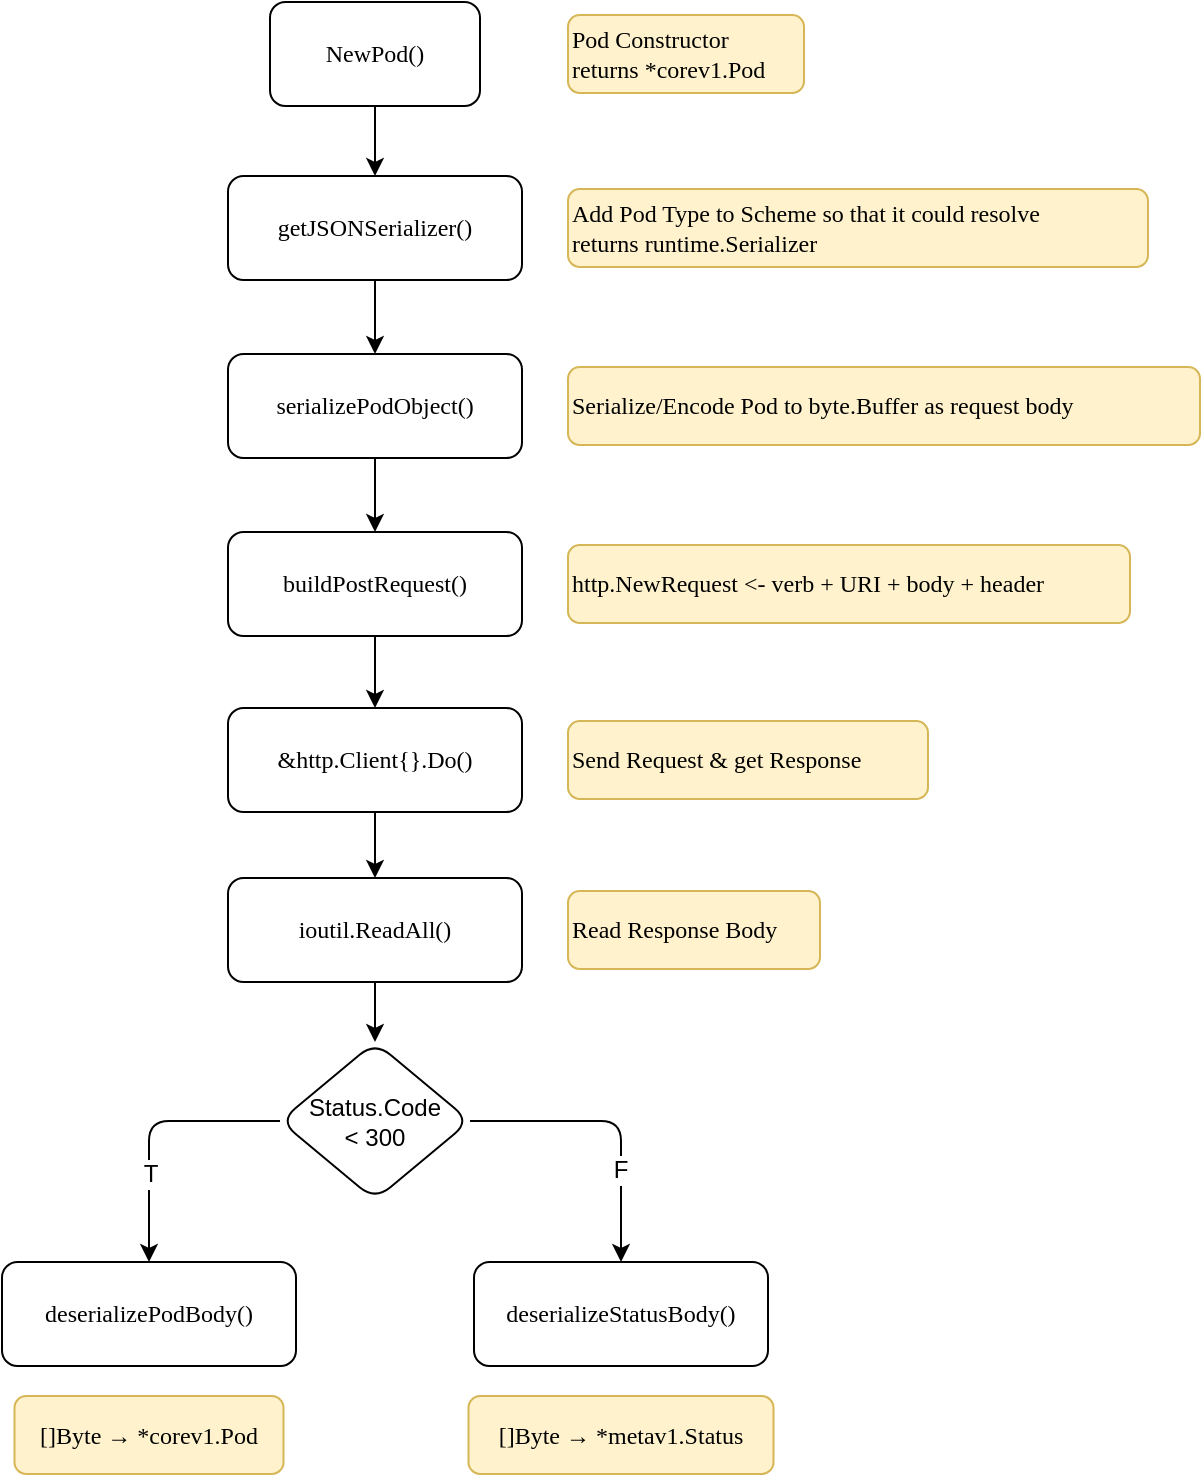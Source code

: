<mxfile version="21.6.1" type="device">
  <diagram name="Page-1" id="6RotF6Kkoed3Y5r-0wfT">
    <mxGraphModel dx="819" dy="482" grid="0" gridSize="10" guides="1" tooltips="1" connect="1" arrows="1" fold="1" page="1" pageScale="1" pageWidth="3300" pageHeight="2339" math="0" shadow="0">
      <root>
        <mxCell id="0" />
        <mxCell id="1" parent="0" />
        <mxCell id="DZsX4ZuEP-fXO9HatSY_-6" style="edgeStyle=orthogonalEdgeStyle;rounded=1;orthogonalLoop=1;jettySize=auto;html=1;fontFamily=Comic Sans MS;fontSize=12;fontColor=default;" edge="1" parent="1" source="DZsX4ZuEP-fXO9HatSY_-3" target="DZsX4ZuEP-fXO9HatSY_-7">
          <mxGeometry relative="1" as="geometry">
            <mxPoint x="476.486" y="560" as="targetPoint" />
          </mxGeometry>
        </mxCell>
        <mxCell id="DZsX4ZuEP-fXO9HatSY_-3" value="NewPod()" style="rounded=1;whiteSpace=wrap;html=1;strokeColor=default;fontFamily=Comic Sans MS;fontSize=12;fontColor=default;fillColor=default;" vertex="1" parent="1">
          <mxGeometry x="424" y="475" width="105" height="52" as="geometry" />
        </mxCell>
        <mxCell id="DZsX4ZuEP-fXO9HatSY_-4" value="Pod Constructor&lt;br&gt;returns *corev1.Pod" style="text;html=1;strokeColor=#d6b656;fillColor=#fff2cc;align=left;verticalAlign=middle;whiteSpace=wrap;rounded=1;fontSize=12;fontFamily=Comic Sans MS;" vertex="1" parent="1">
          <mxGeometry x="573" y="481.5" width="118" height="39" as="geometry" />
        </mxCell>
        <mxCell id="DZsX4ZuEP-fXO9HatSY_-10" style="edgeStyle=orthogonalEdgeStyle;rounded=1;orthogonalLoop=1;jettySize=auto;html=1;fontFamily=Comic Sans MS;fontSize=12;fontColor=default;" edge="1" parent="1" source="DZsX4ZuEP-fXO9HatSY_-7" target="DZsX4ZuEP-fXO9HatSY_-9">
          <mxGeometry relative="1" as="geometry" />
        </mxCell>
        <mxCell id="DZsX4ZuEP-fXO9HatSY_-7" value="getJSONSerializer()" style="rounded=1;whiteSpace=wrap;html=1;strokeColor=default;fontFamily=Comic Sans MS;fontSize=12;fontColor=default;fillColor=default;" vertex="1" parent="1">
          <mxGeometry x="403" y="562" width="147" height="52" as="geometry" />
        </mxCell>
        <mxCell id="DZsX4ZuEP-fXO9HatSY_-8" value="Add Pod Type to Scheme so that it could resolve&lt;br&gt;returns&amp;nbsp;runtime.Serializer" style="text;html=1;strokeColor=#d6b656;fillColor=#fff2cc;align=left;verticalAlign=middle;whiteSpace=wrap;rounded=1;fontSize=12;fontFamily=Comic Sans MS;" vertex="1" parent="1">
          <mxGeometry x="573" y="568.5" width="290" height="39" as="geometry" />
        </mxCell>
        <mxCell id="DZsX4ZuEP-fXO9HatSY_-13" style="edgeStyle=orthogonalEdgeStyle;rounded=1;orthogonalLoop=1;jettySize=auto;html=1;fontFamily=Comic Sans MS;fontSize=12;fontColor=default;" edge="1" parent="1" source="DZsX4ZuEP-fXO9HatSY_-9" target="DZsX4ZuEP-fXO9HatSY_-12">
          <mxGeometry relative="1" as="geometry" />
        </mxCell>
        <mxCell id="DZsX4ZuEP-fXO9HatSY_-9" value="serializePodObject()" style="rounded=1;whiteSpace=wrap;html=1;strokeColor=default;fontFamily=Comic Sans MS;fontSize=12;fontColor=default;fillColor=default;" vertex="1" parent="1">
          <mxGeometry x="403" y="651" width="147" height="52" as="geometry" />
        </mxCell>
        <mxCell id="DZsX4ZuEP-fXO9HatSY_-11" value="Serialize/Encode Pod to byte.Buffer as request body" style="text;html=1;strokeColor=#d6b656;fillColor=#fff2cc;align=left;verticalAlign=middle;whiteSpace=wrap;rounded=1;fontSize=12;fontFamily=Comic Sans MS;" vertex="1" parent="1">
          <mxGeometry x="573" y="657.5" width="316" height="39" as="geometry" />
        </mxCell>
        <mxCell id="DZsX4ZuEP-fXO9HatSY_-16" style="edgeStyle=orthogonalEdgeStyle;rounded=1;orthogonalLoop=1;jettySize=auto;html=1;fontFamily=Helvetica;fontSize=12;fontColor=default;" edge="1" parent="1" source="DZsX4ZuEP-fXO9HatSY_-12" target="DZsX4ZuEP-fXO9HatSY_-15">
          <mxGeometry relative="1" as="geometry" />
        </mxCell>
        <mxCell id="DZsX4ZuEP-fXO9HatSY_-12" value="buildPostRequest()" style="rounded=1;whiteSpace=wrap;html=1;strokeColor=default;fontFamily=Comic Sans MS;fontSize=12;fontColor=default;fillColor=default;" vertex="1" parent="1">
          <mxGeometry x="403" y="740" width="147" height="52" as="geometry" />
        </mxCell>
        <mxCell id="DZsX4ZuEP-fXO9HatSY_-14" value="http.NewRequest &amp;lt;- verb + URI + body + header" style="text;html=1;strokeColor=#d6b656;fillColor=#fff2cc;align=left;verticalAlign=middle;whiteSpace=wrap;rounded=1;fontSize=12;fontFamily=Comic Sans MS;" vertex="1" parent="1">
          <mxGeometry x="573" y="746.5" width="281" height="39" as="geometry" />
        </mxCell>
        <mxCell id="DZsX4ZuEP-fXO9HatSY_-19" style="edgeStyle=orthogonalEdgeStyle;rounded=1;orthogonalLoop=1;jettySize=auto;html=1;fontFamily=Helvetica;fontSize=12;fontColor=default;" edge="1" parent="1" source="DZsX4ZuEP-fXO9HatSY_-15" target="DZsX4ZuEP-fXO9HatSY_-18">
          <mxGeometry relative="1" as="geometry" />
        </mxCell>
        <mxCell id="DZsX4ZuEP-fXO9HatSY_-15" value="&amp;amp;http.Client{}.Do()" style="rounded=1;whiteSpace=wrap;html=1;strokeColor=default;fontFamily=Comic Sans MS;fontSize=12;fontColor=default;fillColor=default;" vertex="1" parent="1">
          <mxGeometry x="403" y="828" width="147" height="52" as="geometry" />
        </mxCell>
        <mxCell id="DZsX4ZuEP-fXO9HatSY_-17" value="Send Request &amp;amp; get Response" style="text;html=1;strokeColor=#d6b656;fillColor=#fff2cc;align=left;verticalAlign=middle;whiteSpace=wrap;rounded=1;fontSize=12;fontFamily=Comic Sans MS;" vertex="1" parent="1">
          <mxGeometry x="573" y="834.5" width="180" height="39" as="geometry" />
        </mxCell>
        <mxCell id="DZsX4ZuEP-fXO9HatSY_-24" style="edgeStyle=orthogonalEdgeStyle;rounded=1;orthogonalLoop=1;jettySize=auto;html=1;fontFamily=Helvetica;fontSize=12;fontColor=default;" edge="1" parent="1" source="DZsX4ZuEP-fXO9HatSY_-18" target="DZsX4ZuEP-fXO9HatSY_-22">
          <mxGeometry relative="1" as="geometry" />
        </mxCell>
        <mxCell id="DZsX4ZuEP-fXO9HatSY_-18" value="ioutil.ReadAll()" style="rounded=1;whiteSpace=wrap;html=1;strokeColor=default;fontFamily=Comic Sans MS;fontSize=12;fontColor=default;fillColor=default;" vertex="1" parent="1">
          <mxGeometry x="403" y="913" width="147" height="52" as="geometry" />
        </mxCell>
        <mxCell id="DZsX4ZuEP-fXO9HatSY_-20" value="Read Response&amp;nbsp;Body" style="text;html=1;strokeColor=#d6b656;fillColor=#fff2cc;align=left;verticalAlign=middle;whiteSpace=wrap;rounded=1;fontSize=12;fontFamily=Comic Sans MS;" vertex="1" parent="1">
          <mxGeometry x="573" y="919.5" width="126" height="39" as="geometry" />
        </mxCell>
        <mxCell id="DZsX4ZuEP-fXO9HatSY_-27" style="edgeStyle=orthogonalEdgeStyle;rounded=1;orthogonalLoop=1;jettySize=auto;html=1;fontFamily=Helvetica;fontSize=12;fontColor=default;" edge="1" parent="1" source="DZsX4ZuEP-fXO9HatSY_-22" target="DZsX4ZuEP-fXO9HatSY_-26">
          <mxGeometry relative="1" as="geometry" />
        </mxCell>
        <mxCell id="DZsX4ZuEP-fXO9HatSY_-30" value="F" style="edgeLabel;html=1;align=center;verticalAlign=middle;resizable=0;points=[];fontSize=12;fontFamily=Helvetica;fontColor=default;" vertex="1" connectable="0" parent="DZsX4ZuEP-fXO9HatSY_-27">
          <mxGeometry x="0.427" y="-1" relative="1" as="geometry">
            <mxPoint y="-4" as="offset" />
          </mxGeometry>
        </mxCell>
        <mxCell id="DZsX4ZuEP-fXO9HatSY_-28" style="edgeStyle=orthogonalEdgeStyle;rounded=1;orthogonalLoop=1;jettySize=auto;html=1;fontFamily=Helvetica;fontSize=12;fontColor=default;exitX=0;exitY=0.5;exitDx=0;exitDy=0;" edge="1" parent="1" source="DZsX4ZuEP-fXO9HatSY_-22" target="DZsX4ZuEP-fXO9HatSY_-25">
          <mxGeometry relative="1" as="geometry" />
        </mxCell>
        <mxCell id="DZsX4ZuEP-fXO9HatSY_-29" value="T" style="edgeLabel;html=1;align=center;verticalAlign=middle;resizable=0;points=[];fontSize=12;fontFamily=Helvetica;fontColor=default;" vertex="1" connectable="0" parent="DZsX4ZuEP-fXO9HatSY_-28">
          <mxGeometry x="0.342" relative="1" as="geometry">
            <mxPoint as="offset" />
          </mxGeometry>
        </mxCell>
        <mxCell id="DZsX4ZuEP-fXO9HatSY_-22" value="Status.Code&lt;br&gt;&amp;lt; 300" style="rhombus;whiteSpace=wrap;html=1;rounded=1;strokeColor=default;fontFamily=Helvetica;fontSize=12;fontColor=default;fillColor=default;" vertex="1" parent="1">
          <mxGeometry x="429" y="995" width="95" height="79" as="geometry" />
        </mxCell>
        <mxCell id="DZsX4ZuEP-fXO9HatSY_-25" value="deserializePodBody()" style="rounded=1;whiteSpace=wrap;html=1;strokeColor=default;fontFamily=Comic Sans MS;fontSize=12;fontColor=default;fillColor=default;" vertex="1" parent="1">
          <mxGeometry x="290" y="1105" width="147" height="52" as="geometry" />
        </mxCell>
        <mxCell id="DZsX4ZuEP-fXO9HatSY_-26" value="deserializeStatusBody()" style="rounded=1;whiteSpace=wrap;html=1;strokeColor=default;fontFamily=Comic Sans MS;fontSize=12;fontColor=default;fillColor=default;" vertex="1" parent="1">
          <mxGeometry x="526" y="1105" width="147" height="52" as="geometry" />
        </mxCell>
        <mxCell id="DZsX4ZuEP-fXO9HatSY_-31" value="[]Byte →&amp;nbsp;*metav1.Status" style="text;html=1;strokeColor=#d6b656;fillColor=#fff2cc;align=center;verticalAlign=middle;whiteSpace=wrap;rounded=1;fontSize=12;fontFamily=Comic Sans MS;" vertex="1" parent="1">
          <mxGeometry x="523.25" y="1172" width="152.5" height="39" as="geometry" />
        </mxCell>
        <mxCell id="DZsX4ZuEP-fXO9HatSY_-32" value="[]Byte →&amp;nbsp;*corev1.Pod" style="text;html=1;strokeColor=#d6b656;fillColor=#fff2cc;align=center;verticalAlign=middle;whiteSpace=wrap;rounded=1;fontSize=12;fontFamily=Comic Sans MS;" vertex="1" parent="1">
          <mxGeometry x="296.25" y="1172" width="134.5" height="39" as="geometry" />
        </mxCell>
      </root>
    </mxGraphModel>
  </diagram>
</mxfile>
